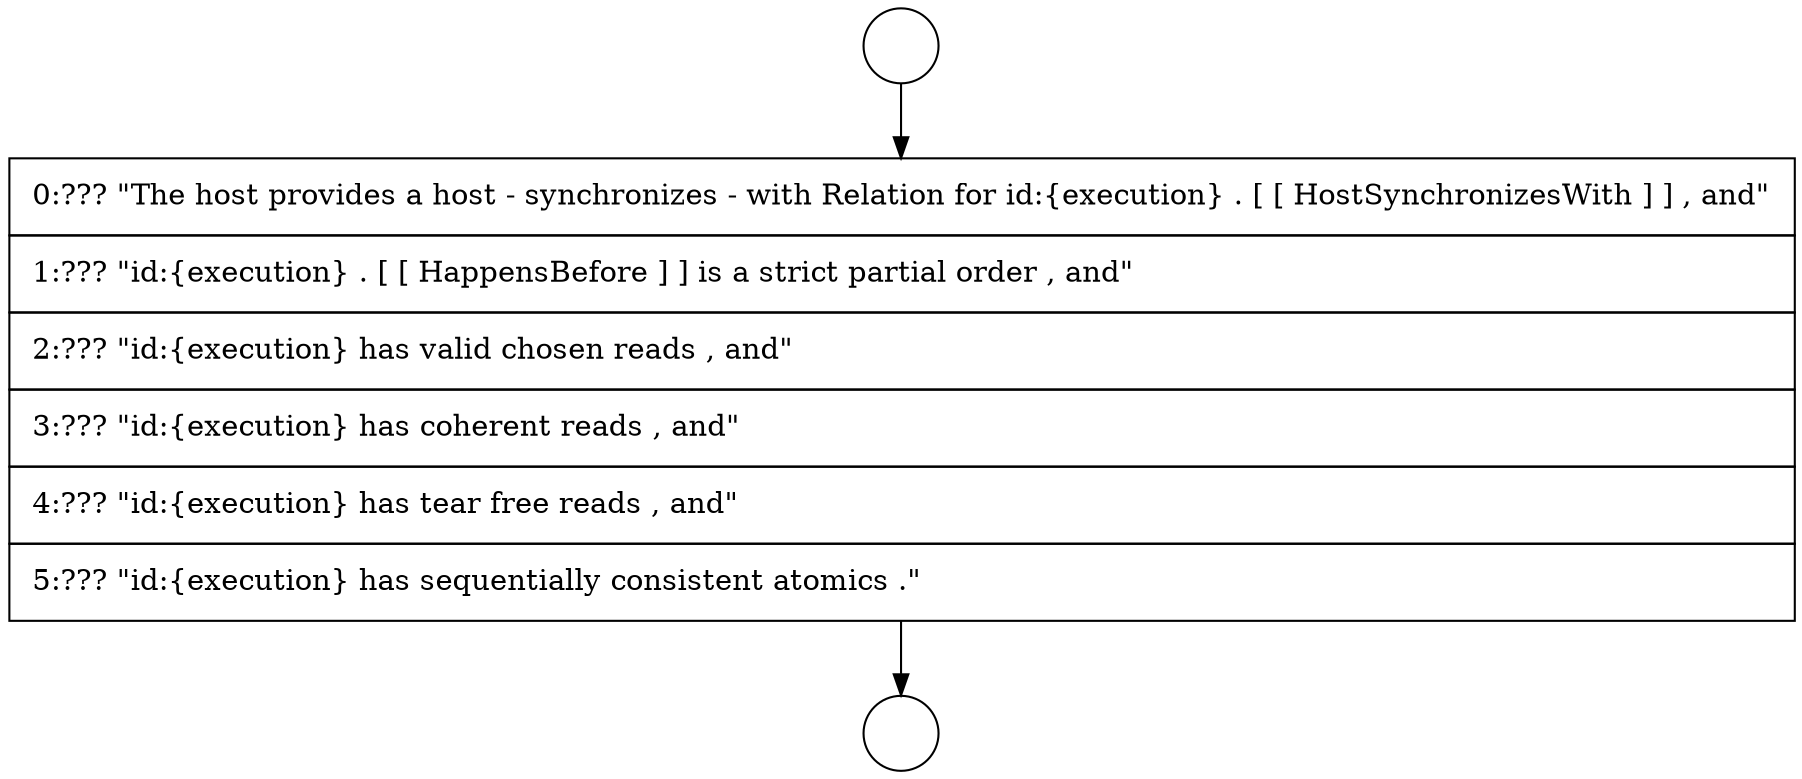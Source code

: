 digraph {
  node16950 [shape=circle label=" " color="black" fillcolor="white" style=filled]
  node16952 [shape=none, margin=0, label=<<font color="black">
    <table border="0" cellborder="1" cellspacing="0" cellpadding="10">
      <tr><td align="left">0:??? &quot;The host provides a host - synchronizes - with Relation for id:{execution} . [ [ HostSynchronizesWith ] ] , and&quot;</td></tr>
      <tr><td align="left">1:??? &quot;id:{execution} . [ [ HappensBefore ] ] is a strict partial order , and&quot;</td></tr>
      <tr><td align="left">2:??? &quot;id:{execution} has valid chosen reads , and&quot;</td></tr>
      <tr><td align="left">3:??? &quot;id:{execution} has coherent reads , and&quot;</td></tr>
      <tr><td align="left">4:??? &quot;id:{execution} has tear free reads , and&quot;</td></tr>
      <tr><td align="left">5:??? &quot;id:{execution} has sequentially consistent atomics .&quot;</td></tr>
    </table>
  </font>> color="black" fillcolor="white" style=filled]
  node16951 [shape=circle label=" " color="black" fillcolor="white" style=filled]
  node16950 -> node16952 [ color="black"]
  node16952 -> node16951 [ color="black"]
}
